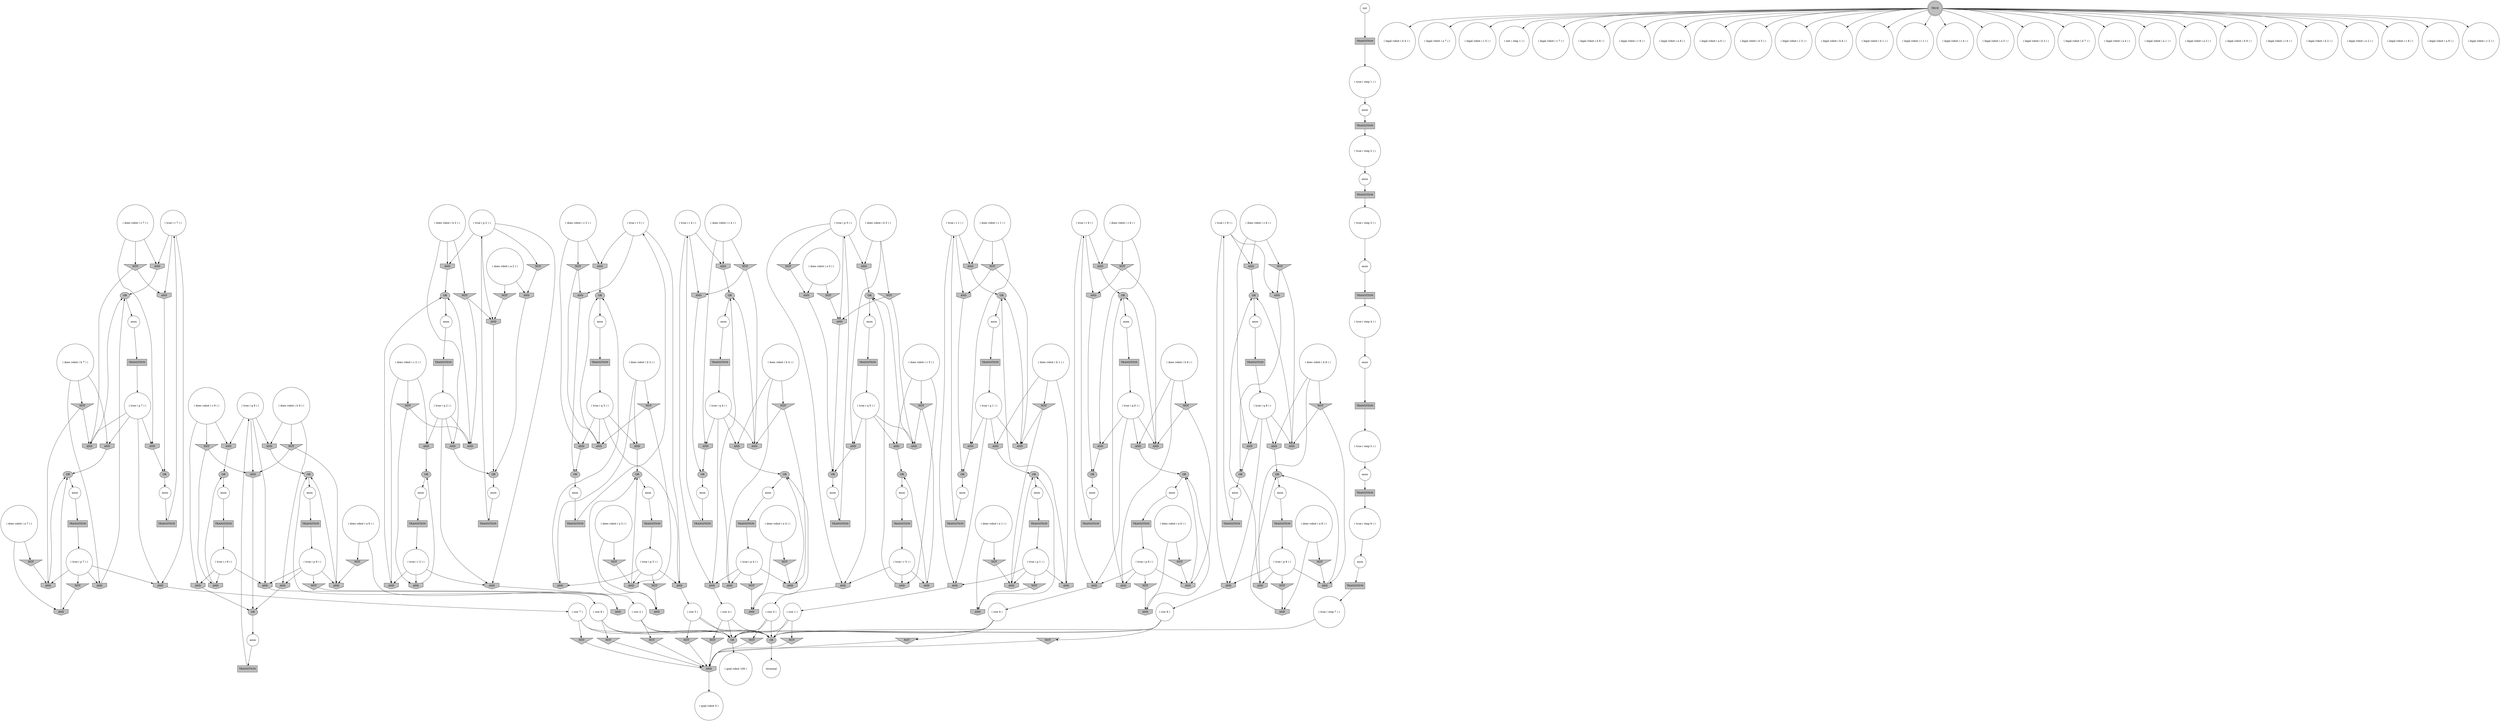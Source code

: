 digraph propNet
{
	"@c11da53"[shape=circle, style= filled, fillcolor=white, label="( true ( r 4 ) )"]; "@c11da53"->"@6c5c90f6"; "@c11da53"->"@4a0cc3e8"; "@c11da53"->"@3165d118"; 
	"@1e1ff563"[shape=circle, style= filled, fillcolor=white, label="( does robot ( a 2 ) )"]; "@1e1ff563"->"@1830e4a7"; "@1e1ff563"->"@4d574b88"; 
	"@779c86c5"[shape=box, style= filled, fillcolor=grey, label="TRANSITION"]; "@779c86c5"->"@22862041"; 
	"@3b4d679"[shape=circle, style= filled, fillcolor=white, label="( true ( step 5 ) )"]; "@3b4d679"->"@10393e97"; 
	"@1e05b891"[shape=invhouse, style= filled, fillcolor=grey, label="AND"]; "@1e05b891"->"@2a2a2ae9"; 
	"@3d216f5a"[shape=invhouse, style= filled, fillcolor=grey, label="AND"]; "@3d216f5a"->"@5b3ac14d"; 
	"@5c335297"[shape=circle, style= filled, fillcolor=white, label="( does robot ( a 6 ) )"]; "@5c335297"->"@3aec32de"; "@5c335297"->"@e776f7"; 
	"@76f4da6d"[shape=box, style= filled, fillcolor=grey, label="TRANSITION"]; "@76f4da6d"->"@7a29450"; 
	"@3fcb2dd1"[shape=invhouse, style= filled, fillcolor=grey, label="AND"]; "@3fcb2dd1"->"@39fba2af"; 
	"@2e1ed620"[shape=circle, style= filled, fillcolor=white, label="( does robot ( b 1 ) )"]; "@2e1ed620"->"@2fbb3e9a"; "@2e1ed620"->"@6a7be687"; "@2e1ed620"->"@5b2bc407"; 
	"@5e15e68d"[shape=circle, style= filled, fillcolor=white, label="( legal robot ( b 4 ) )"]; 
	"@669d2f26"[shape=invhouse, style= filled, fillcolor=grey, label="AND"]; "@669d2f26"->"@224478fe"; 
	"@4d97507c"[shape=invhouse, style= filled, fillcolor=grey, label="AND"]; "@4d97507c"->"@25917a08"; 
	"@68ffab0a"[shape=circle, style= filled, fillcolor=white, label="( does robot ( b 6 ) )"]; "@68ffab0a"->"@69365360"; "@68ffab0a"->"@7ca5ba31"; "@68ffab0a"->"@2da15597"; 
	"@3b061299"[shape=circle, style= filled, fillcolor=white, label="( goal robot 100 )"]; 
	"@49e21540"[shape=invtriangle, style= filled, fillcolor=grey, label="NOT"]; "@49e21540"->"@19e142a5"; "@49e21540"->"@127e942f"; 
	"@2fbb3e9a"[shape=invhouse, style= filled, fillcolor=grey, label="AND"]; "@2fbb3e9a"->"@7ffbfbf9"; 
	"@21346812"[shape=box, style= filled, fillcolor=grey, label="TRANSITION"]; "@21346812"->"@691872a8"; 
	"@345e6a13"[shape=invhouse, style= filled, fillcolor=grey, label="AND"]; "@345e6a13"->"@5bf53293"; 
	"@188d92e"[shape=circle, style= filled, fillcolor=white, label="( does robot ( c 9 ) )"]; "@188d92e"->"@3f6a5bcb"; "@188d92e"->"@53601a4f"; "@188d92e"->"@5e4f12c2"; 
	"@42c71191"[shape=invhouse, style= filled, fillcolor=grey, label="AND"]; "@42c71191"->"@5f3c6654"; 
	"@29978622"[shape=circle, style= filled, fillcolor=white, label="anon"]; "@29978622"->"@77a6686"; 
	"@4ab03512"[shape=invhouse, style= filled, fillcolor=grey, label="AND"]; "@4ab03512"->"@125c99f"; 
	"@361bb8ea"[shape=box, style= filled, fillcolor=grey, label="TRANSITION"]; "@361bb8ea"->"@1958aeed"; 
	"@ba679e"[shape=invhouse, style= filled, fillcolor=grey, label="AND"]; "@ba679e"->"@2f26f304"; 
	"@5e7c7894"[shape=circle, style= filled, fillcolor=white, label="( true ( r 8 ) )"]; "@5e7c7894"->"@82f60ce"; "@5e7c7894"->"@5e3a78ad"; "@5e7c7894"->"@1e05b891"; 
	"@16793542"[shape=circle, style= filled, fillcolor=white, label="( legal robot ( a 7 ) )"]; 
	"@6e73a35c"[shape=invhouse, style= filled, fillcolor=grey, label="AND"]; "@6e73a35c"->"@4eb55c7f"; 
	"@691872a8"[shape=circle, style= filled, fillcolor=white, label="( true ( r 3 ) )"]; "@691872a8"->"@55187eb3"; "@691872a8"->"@246af18d"; "@691872a8"->"@826b12d"; 
	"@6921dcac"[shape=invtriangle, style= filled, fillcolor=grey, label="NOT"]; "@6921dcac"->"@6c5bdfae"; 
	"@224577f9"[shape=ellipse, style= filled, fillcolor=grey, label="OR"]; "@224577f9"->"@7ec78e02"; 
	"@612438f1"[shape=doublecircle, style= filled, fillcolor=grey, label="TRUE"]; "@612438f1"->"@893886b"; "@612438f1"->"@1116880a"; "@612438f1"->"@6e6dcfde"; "@612438f1"->"@6fd3633c"; "@612438f1"->"@5fafa486"; "@612438f1"->"@397577f9"; "@612438f1"->"@78d5c653"; "@612438f1"->"@5e15e68d"; "@612438f1"->"@485b701a"; "@612438f1"->"@543a586d"; "@612438f1"->"@153e6f83"; "@612438f1"->"@1f18317f"; "@612438f1"->"@6b6a3075"; "@612438f1"->"@de12d33"; "@612438f1"->"@f58046e"; "@612438f1"->"@6d5998cb"; "@612438f1"->"@16793542"; "@612438f1"->"@360b0c5a"; "@612438f1"->"@4f1799e7"; "@612438f1"->"@464cdac8"; "@612438f1"->"@1acfb11f"; "@612438f1"->"@6b1ce012"; "@612438f1"->"@45a8a7e"; "@612438f1"->"@34baf4ae"; "@612438f1"->"@5b8ad9a0"; "@612438f1"->"@492833ff"; "@612438f1"->"@6f978b94"; "@612438f1"->"@4283874e"; 
	"@7ca5ba31"[shape=invhouse, style= filled, fillcolor=grey, label="AND"]; "@7ca5ba31"->"@247973e4"; 
	"@26e7127"[shape=circle, style= filled, fillcolor=white, label="anon"]; "@26e7127"->"@231bf785"; 
	"@5b8ad9a0"[shape=circle, style= filled, fillcolor=white, label="( legal robot ( a 2 ) )"]; 
	"@569764bd"[shape=circle, style= filled, fillcolor=white, label="( does robot ( a 4 ) )"]; "@569764bd"->"@5306989e"; "@569764bd"->"@2bbe3d02"; 
	"@40f23491"[shape=invhouse, style= filled, fillcolor=grey, label="AND"]; "@40f23491"->"@7c354093"; 
	"@5e3a78ad"[shape=invhouse, style= filled, fillcolor=grey, label="AND"]; "@5e3a78ad"->"@564a5320"; 
	"@17a7905e"[shape=invhouse, style= filled, fillcolor=grey, label="AND"]; "@17a7905e"->"@514ade37"; 
	"@75db5427"[shape=invhouse, style= filled, fillcolor=grey, label="AND"]; "@75db5427"->"@10def14f"; 
	"@56781dd4"[shape=invhouse, style= filled, fillcolor=grey, label="AND"]; "@56781dd4"->"@3a7f1228"; 
	"@5306989e"[shape=invtriangle, style= filled, fillcolor=grey, label="NOT"]; "@5306989e"->"@66cf9bf0"; 
	"@a431693"[shape=circle, style= filled, fillcolor=white, label="anon"]; "@a431693"->"@23137792"; 
	"@3c7038b9"[shape=invhouse, style= filled, fillcolor=grey, label="AND"]; "@3c7038b9"->"@1ae73783"; 
	"@1c6cc9c"[shape=ellipse, style= filled, fillcolor=grey, label="OR"]; "@1c6cc9c"->"@22a316ad"; 
	"@5f3c6654"[shape=ellipse, style= filled, fillcolor=grey, label="OR"]; "@5f3c6654"->"@766245a4"; 
	"@6475d174"[shape=circle, style= filled, fillcolor=white, label="init"]; "@6475d174"->"@730a4a32"; 
	"@2e9c76"[shape=invhouse, style= filled, fillcolor=grey, label="AND"]; "@2e9c76"->"@7ffbfbf9"; 
	"@6fd3633c"[shape=circle, style= filled, fillcolor=white, label="( legal robot ( b 8 ) )"]; 
	"@5947c01d"[shape=invtriangle, style= filled, fillcolor=grey, label="NOT"]; "@5947c01d"->"@65fe28a7"; "@5947c01d"->"@7595ddb5"; 
	"@427b2d29"[shape=circle, style= filled, fillcolor=white, label="( true ( step 7 ) )"]; "@427b2d29"->"@497b1c02"; 
	"@77fe0d66"[shape=box, style= filled, fillcolor=grey, label="TRANSITION"]; "@77fe0d66"->"@7361b0bc"; 
	"@6e68d505"[shape=circle, style= filled, fillcolor=white, label="anon"]; "@6e68d505"->"@bdbb12b"; 
	"@5b58539f"[shape=invtriangle, style= filled, fillcolor=grey, label="NOT"]; "@5b58539f"->"@3da1a93"; 
	"@23137792"[shape=box, style= filled, fillcolor=grey, label="TRANSITION"]; "@23137792"->"@5d593ce6"; 
	"@6fc9fe7e"[shape=invhouse, style= filled, fillcolor=grey, label="AND"]; "@6fc9fe7e"->"@1c6cc9c"; 
	"@3b76d662"[shape=box, style= filled, fillcolor=grey, label="TRANSITION"]; "@3b76d662"->"@40735f45"; 
	"@749cd006"[shape=box, style= filled, fillcolor=grey, label="TRANSITION"]; "@749cd006"->"@584b62a7"; 
	"@17e1225d"[shape=invhouse, style= filled, fillcolor=grey, label="AND"]; "@17e1225d"->"@5b2f9ee1"; 
	"@b6be7ee"[shape=circle, style= filled, fillcolor=white, label="( does robot ( b 9 ) )"]; "@b6be7ee"->"@1875303f"; "@b6be7ee"->"@5947c01d"; "@b6be7ee"->"@56781dd4"; 
	"@6fb9658e"[shape=circle, style= filled, fillcolor=white, label="( true ( p 5 ) )"]; "@6fb9658e"->"@586dd8f1"; "@6fb9658e"->"@19e142a5"; "@6fb9658e"->"@74ba86ef"; "@6fb9658e"->"@26fc5b01"; 
	"@560dd7a7"[shape=circle, style= filled, fillcolor=white, label="( does robot ( b 4 ) )"]; "@560dd7a7"->"@3f610944"; "@560dd7a7"->"@26c94114"; "@560dd7a7"->"@75db5427"; 
	"@77a6686"[shape=box, style= filled, fillcolor=grey, label="TRANSITION"]; "@77a6686"->"@69ea25aa"; 
	"@6c5c90f6"[shape=invhouse, style= filled, fillcolor=grey, label="AND"]; "@6c5c90f6"->"@4b07c76b"; 
	"@64cbbe37"[shape=circle, style= filled, fillcolor=white, label="anon"]; "@64cbbe37"->"@15e565bd"; 
	"@4c5a9c6e"[shape=circle, style= filled, fillcolor=white, label="( does robot ( c 2 ) )"]; "@4c5a9c6e"->"@669d2f26"; "@4c5a9c6e"->"@3d216f5a"; "@4c5a9c6e"->"@50d420eb"; 
	"@584b62a7"[shape=circle, style= filled, fillcolor=white, label="( true ( p 8 ) )"]; "@584b62a7"->"@76bcfa38"; "@584b62a7"->"@1e05b891"; "@584b62a7"->"@658ba380"; "@584b62a7"->"@3d39ef3a"; 
	"@1555bd22"[shape=circle, style= filled, fillcolor=white, label="( true ( q 4 ) )"]; "@1555bd22"->"@3f610944"; "@1555bd22"->"@6c5c90f6"; "@1555bd22"->"@39c26db4"; "@1555bd22"->"@6c0081fb"; 
	"@6c811e18"[shape=circle, style= filled, fillcolor=white, label="anon"]; "@6c811e18"->"@361bb8ea"; 
	"@58053b2c"[shape=circle, style= filled, fillcolor=white, label="anon"]; "@58053b2c"->"@4530671e"; 
	"@4f1799e7"[shape=circle, style= filled, fillcolor=white, label="( legal robot ( a 4 ) )"]; 
	"@492d0430"[shape=invtriangle, style= filled, fillcolor=grey, label="NOT"]; "@492d0430"->"@1514d662"; 
	"@3a7f1228"[shape=ellipse, style= filled, fillcolor=grey, label="OR"]; "@3a7f1228"->"@6c811e18"; 
	"@3ea4be02"[shape=circle, style= filled, fillcolor=white, label="( does robot ( c 4 ) )"]; "@3ea4be02"->"@31b6956f"; "@3ea4be02"->"@3165d118"; "@3ea4be02"->"@6c0081fb"; 
	"@663c0737"[shape=circle, style= filled, fillcolor=white, label="( true ( r 2 ) )"]; "@663c0737"->"@16bd4dc2"; "@663c0737"->"@99c873d"; "@663c0737"->"@3d216f5a"; 
	"@4b07c76b"[shape=circle, style= filled, fillcolor=white, label="( row 4 )"]; "@4b07c76b"->"@64e7b3cf"; "@4b07c76b"->"@57bd06bf"; "@4b07c76b"->"@497b1c02"; 
	"@50d420eb"[shape=invtriangle, style= filled, fillcolor=grey, label="NOT"]; "@50d420eb"->"@16bd4dc2"; "@50d420eb"->"@9cc3baa"; 
	"@fae7b85"[shape=invtriangle, style= filled, fillcolor=grey, label="NOT"]; "@fae7b85"->"@6bb56848"; "@fae7b85"->"@82f60ce"; 
	"@3a5e7663"[shape=circle, style= filled, fillcolor=white, label="( does robot ( c 8 ) )"]; "@3a5e7663"->"@fae7b85"; "@3a5e7663"->"@5e3a78ad"; "@3a5e7663"->"@6e73a35c"; 
	"@1830e4a7"[shape=invtriangle, style= filled, fillcolor=grey, label="NOT"]; "@1830e4a7"->"@ba679e"; 
	"@5a9c5842"[shape=invtriangle, style= filled, fillcolor=grey, label="NOT"]; "@5a9c5842"->"@6874ece8"; "@5a9c5842"->"@4e668387"; 
	"@730a4a32"[shape=box, style= filled, fillcolor=grey, label="TRANSITION"]; "@730a4a32"->"@6913e371"; 
	"@24820846"[shape=circle, style= filled, fillcolor=white, label="( true ( q 7 ) )"]; "@24820846"->"@6d59d450"; "@24820846"->"@71784911"; "@24820846"->"@6b6d079a"; "@24820846"->"@5d4177f3"; 
	"@5fafa486"[shape=circle, style= filled, fillcolor=white, label="( legal robot ( c 9 ) )"]; 
	"@1e753c22"[shape=circle, style= filled, fillcolor=white, label="( does robot ( c 3 ) )"]; "@1e753c22"->"@55187eb3"; "@1e753c22"->"@40f23491"; "@1e753c22"->"@22beebcd"; 
	"@7361b0bc"[shape=circle, style= filled, fillcolor=white, label="( true ( p 2 ) )"]; "@7361b0bc"->"@298eb7e0"; "@7361b0bc"->"@99c873d"; "@7361b0bc"->"@ba679e"; "@7361b0bc"->"@129a41d2"; 
	"@1045651b"[shape=circle, style= filled, fillcolor=white, label="( true ( q 5 ) )"]; "@1045651b"->"@191e0eb"; "@1045651b"->"@5b224686"; "@1045651b"->"@127e942f"; "@1045651b"->"@26fc5b01"; 
	"@7595ddb5"[shape=invhouse, style= filled, fillcolor=grey, label="AND"]; "@7595ddb5"->"@224577f9"; 
	"@4af08d0f"[shape=invtriangle, style= filled, fillcolor=grey, label="NOT"]; "@4af08d0f"->"@6bb56848"; "@4af08d0f"->"@76bcfa38"; 
	"@3f610944"[shape=invhouse, style= filled, fillcolor=grey, label="AND"]; "@3f610944"->"@2dca4eb4"; 
	"@57d7e64f"[shape=circle, style= filled, fillcolor=white, label="anon"]; "@57d7e64f"->"@18247418"; 
	"@2da15597"[shape=invhouse, style= filled, fillcolor=grey, label="AND"]; "@2da15597"->"@7838c8c5"; 
	"@55187eb3"[shape=invhouse, style= filled, fillcolor=grey, label="AND"]; "@55187eb3"->"@514ade37"; 
	"@75787005"[shape=invtriangle, style= filled, fillcolor=grey, label="NOT"]; "@75787005"->"@4ab03512"; 
	"@194d4313"[shape=box, style= filled, fillcolor=grey, label="TRANSITION"]; "@194d4313"->"@1045651b"; 
	"@45ed957d"[shape=ellipse, style= filled, fillcolor=grey, label="OR"]; "@45ed957d"->"@70f16568"; 
	"@1f18317f"[shape=circle, style= filled, fillcolor=white, label="( legal robot ( b 1 ) )"]; 
	"@153e6f83"[shape=circle, style= filled, fillcolor=white, label="( legal robot ( b 6 ) )"]; 
	"@826b12d"[shape=invhouse, style= filled, fillcolor=grey, label="AND"]; "@826b12d"->"@33bd06a0"; 
	"@7838c8c5"[shape=ellipse, style= filled, fillcolor=grey, label="OR"]; "@7838c8c5"->"@58053b2c"; 
	"@de81d48"[shape=circle, style= filled, fillcolor=white, label="( row 7 )"]; "@de81d48"->"@57bd06bf"; "@de81d48"->"@497b1c02"; "@de81d48"->"@2a6e10d8"; 
	"@586dd8f1"[shape=invhouse, style= filled, fillcolor=grey, label="AND"]; "@586dd8f1"->"@1ae73783"; 
	"@227db754"[shape=invtriangle, style= filled, fillcolor=grey, label="NOT"]; "@227db754"->"@6b8efd7c"; 
	"@141e00a"[shape=box, style= filled, fillcolor=grey, label="TRANSITION"]; "@141e00a"->"@ba3bff5"; 
	"@1cb48230"[shape=circle, style= filled, fillcolor=white, label="anon"]; "@1cb48230"->"@15ee9cc3"; 
	"@71784911"[shape=invhouse, style= filled, fillcolor=grey, label="AND"]; "@71784911"->"@125c99f"; 
	"@127e942f"[shape=invhouse, style= filled, fillcolor=grey, label="AND"]; "@127e942f"->"@1ae73783"; 
	"@5426807f"[shape=invtriangle, style= filled, fillcolor=grey, label="NOT"]; "@5426807f"->"@2bbe3d02"; 
	"@464cdac8"[shape=circle, style= filled, fillcolor=white, label="( legal robot ( a 1 ) )"]; 
	"@6b1ce012"[shape=circle, style= filled, fillcolor=white, label="( legal robot ( b 9 ) )"]; 
	"@2b1cccce"[shape=invtriangle, style= filled, fillcolor=grey, label="NOT"]; "@2b1cccce"->"@6fc9fe7e"; 
	"@4283874e"[shape=circle, style= filled, fillcolor=white, label="( legal robot ( c 2 ) )"]; 
	"@22862041"[shape=circle, style= filled, fillcolor=white, label="( true ( r 7 ) )"]; "@22862041"->"@345e6a13"; "@22862041"->"@4d97507c"; "@22862041"->"@5d4177f3"; 
	"@4d574b88"[shape=invhouse, style= filled, fillcolor=grey, label="AND"]; "@4d574b88"->"@2f26f304"; 
	"@2a6e10d8"[shape=invtriangle, style= filled, fillcolor=grey, label="NOT"]; "@2a6e10d8"->"@1514d662"; 
	"@57af0af7"[shape=circle, style= filled, fillcolor=white, label="( true ( step 4 ) )"]; "@57af0af7"->"@26e7127"; 
	"@1901b54e"[shape=circle, style= filled, fillcolor=white, label="( row 9 )"]; "@1901b54e"->"@57bd06bf"; "@1901b54e"->"@7b939100"; "@1901b54e"->"@497b1c02"; 
	"@4eb0a518"[shape=circle, style= filled, fillcolor=white, label="anon"]; "@4eb0a518"->"@44c8422"; 
	"@1116880a"[shape=circle, style= filled, fillcolor=white, label="( init ( step 1 ) )"]; 
	"@9cc3baa"[shape=invhouse, style= filled, fillcolor=grey, label="AND"]; "@9cc3baa"->"@5b3ac14d"; 
	"@15ee9cc3"[shape=box, style= filled, fillcolor=grey, label="TRANSITION"]; "@15ee9cc3"->"@1555bd22"; 
	"@530f243b"[shape=box, style= filled, fillcolor=grey, label="TRANSITION"]; "@530f243b"->"@109aca82"; 
	"@5d11985e"[shape=invtriangle, style= filled, fillcolor=grey, label="NOT"]; "@5d11985e"->"@1514d662"; 
	"@497b1c02"[shape=ellipse, style= filled, fillcolor=grey, label="OR"]; "@497b1c02"->"@316becfe"; 
	"@5b3ac14d"[shape=ellipse, style= filled, fillcolor=grey, label="OR"]; "@5b3ac14d"->"@6e68d505"; 
	"@39c26db4"[shape=invhouse, style= filled, fillcolor=grey, label="AND"]; "@39c26db4"->"@10def14f"; 
	"@3ff5d699"[shape=circle, style= filled, fillcolor=white, label="( true ( r 9 ) )"]; "@3ff5d699"->"@5fb08cf3"; "@3ff5d699"->"@5e8e918a"; "@3ff5d699"->"@53601a4f"; 
	"@397577f9"[shape=circle, style= filled, fillcolor=white, label="( legal robot ( a 8 ) )"]; 
	"@123aabc1"[shape=circle, style= filled, fillcolor=white, label="( does robot ( b 5 ) )"]; "@123aabc1"->"@5b224686"; "@123aabc1"->"@586dd8f1"; "@123aabc1"->"@49e21540"; 
	"@6d9bf996"[shape=invhouse, style= filled, fillcolor=grey, label="AND"]; "@6d9bf996"->"@7838c8c5"; 
	"@78d5c653"[shape=circle, style= filled, fillcolor=white, label="( legal robot ( a 6 ) )"]; 
	"@655d7752"[shape=circle, style= filled, fillcolor=white, label="( does robot ( c 5 ) )"]; "@655d7752"->"@191e0eb"; "@655d7752"->"@5b44dc7b"; "@655d7752"->"@3c7038b9"; 
	"@31b6956f"[shape=invtriangle, style= filled, fillcolor=grey, label="NOT"]; "@31b6956f"->"@4a0cc3e8"; "@31b6956f"->"@39c26db4"; 
	"@5cfab5b1"[shape=invhouse, style= filled, fillcolor=grey, label="AND"]; "@5cfab5b1"->"@7ffbfbf9"; 
	"@33d869b2"[shape=circle, style= filled, fillcolor=white, label="( true ( step 2 ) )"]; "@33d869b2"->"@56873b9f"; 
	"@76bcfa38"[shape=invhouse, style= filled, fillcolor=grey, label="AND"]; "@76bcfa38"->"@5f3c6654"; 
	"@54f690e4"[shape=invhouse, style= filled, fillcolor=grey, label="AND"]; "@54f690e4"->"@239b0124"; 
	"@2013eaab"[shape=invtriangle, style= filled, fillcolor=grey, label="NOT"]; "@2013eaab"->"@1514d662"; 
	"@5b2bc407"[shape=invhouse, style= filled, fillcolor=grey, label="AND"]; "@5b2bc407"->"@45ed957d"; 
	"@2dca4eb4"[shape=ellipse, style= filled, fillcolor=grey, label="OR"]; "@2dca4eb4"->"@3cf522e8"; 
	"@766245a4"[shape=circle, style= filled, fillcolor=white, label="anon"]; "@766245a4"->"@749cd006"; 
	"@5e73e0d"[shape=invhouse, style= filled, fillcolor=grey, label="AND"]; "@5e73e0d"->"@eaa4c7c"; 
	"@920d6b7"[shape=circle, style= filled, fillcolor=white, label="( does robot ( b 8 ) )"]; "@920d6b7"->"@42c71191"; "@920d6b7"->"@658ba380"; "@920d6b7"->"@4af08d0f"; 
	"@71e2b67c"[shape=circle, style= filled, fillcolor=white, label="anon"]; "@71e2b67c"->"@74e0eb3f"; 
	"@709db0ad"[shape=invtriangle, style= filled, fillcolor=grey, label="NOT"]; "@709db0ad"->"@9cc3baa"; "@709db0ad"->"@ba679e"; 
	"@1174ec5"[shape=box, style= filled, fillcolor=grey, label="TRANSITION"]; "@1174ec5"->"@663c0737"; 
	"@1875303f"[shape=invhouse, style= filled, fillcolor=grey, label="AND"]; "@1875303f"->"@224577f9"; 
	"@1567f4bf"[shape=circle, style= filled, fillcolor=white, label="anon"]; "@1567f4bf"->"@76f4da6d"; 
	"@65fe28a7"[shape=invhouse, style= filled, fillcolor=grey, label="AND"]; "@65fe28a7"->"@3a7f1228"; 
	"@514ade37"[shape=ellipse, style= filled, fillcolor=grey, label="OR"]; "@514ade37"->"@a431693"; 
	"@1ae73783"[shape=ellipse, style= filled, fillcolor=grey, label="OR"]; "@1ae73783"->"@41ed8741"; 
	"@45542cdc"[shape=box, style= filled, fillcolor=grey, label="TRANSITION"]; "@45542cdc"->"@54ede19e"; 
	"@132c08c7"[shape=invhouse, style= filled, fillcolor=grey, label="AND"]; "@132c08c7"->"@125c99f"; 
	"@4ab3a5d1"[shape=circle, style= filled, fillcolor=white, label="anon"]; "@4ab3a5d1"->"@1f6ea15f"; 
	"@8244f74"[shape=circle, style= filled, fillcolor=white, label="anon"]; "@8244f74"->"@23b561a2"; 
	"@45a8a7e"[shape=circle, style= filled, fillcolor=white, label="( legal robot ( c 6 ) )"]; 
	"@34baf4ae"[shape=circle, style= filled, fillcolor=white, label="( legal robot ( b 2 ) )"]; 
	"@3775ace6"[shape=circle, style= filled, fillcolor=white, label="anon"]; "@3775ace6"->"@3b76d662"; 
	"@bdbb12b"[shape=box, style= filled, fillcolor=grey, label="TRANSITION"]; "@bdbb12b"->"@59829c6b"; 
	"@1f0f0c8"[shape=invhouse, style= filled, fillcolor=grey, label="AND"]; "@1f0f0c8"->"@3f6ff2d9"; 
	"@492833ff"[shape=circle, style= filled, fillcolor=white, label="( legal robot ( c 8 ) )"]; 
	"@631d75b9"[shape=box, style= filled, fillcolor=grey, label="TRANSITION"]; "@631d75b9"->"@342d150f"; 
	"@3d39ef3a"[shape=invtriangle, style= filled, fillcolor=grey, label="NOT"]; "@3d39ef3a"->"@2688e83d"; 
	"@5a74b10b"[shape=box, style= filled, fillcolor=grey, label="TRANSITION"]; "@5a74b10b"->"@436dc3e6"; 
	"@2ff44aa6"[shape=circle, style= filled, fillcolor=white, label="( does robot ( a 7 ) )"]; "@2ff44aa6"->"@132c08c7"; "@2ff44aa6"->"@75787005"; 
	"@7ec78e02"[shape=circle, style= filled, fillcolor=white, label="anon"]; "@7ec78e02"->"@5a74b10b"; 
	"@40735f45"[shape=circle, style= filled, fillcolor=white, label="( true ( r 6 ) )"]; "@40735f45"->"@161def0"; "@40735f45"->"@17e1225d"; "@40735f45"->"@62c8aeb3"; 
	"@5e4f12c2"[shape=invhouse, style= filled, fillcolor=grey, label="AND"]; "@5e4f12c2"->"@153bedc4"; 
	"@589da1dd"[shape=invhouse, style= filled, fillcolor=grey, label="AND"]; "@589da1dd"->"@239b0124"; 
	"@25917a08"[shape=ellipse, style= filled, fillcolor=grey, label="OR"]; "@25917a08"->"@71e2b67c"; 
	"@298eb7e0"[shape=invhouse, style= filled, fillcolor=grey, label="AND"]; "@298eb7e0"->"@5b3ac14d"; 
	"@1514d662"[shape=invhouse, style= filled, fillcolor=grey, label="AND"]; "@1514d662"->"@1497b7b1"; 
	"@262505b7"[shape=circle, style= filled, fillcolor=white, label="anon"]; "@262505b7"->"@6cc2060e"; 
	"@2bbe3d02"[shape=invhouse, style= filled, fillcolor=grey, label="AND"]; "@2bbe3d02"->"@2dca4eb4"; 
	"@129a41d2"[shape=invtriangle, style= filled, fillcolor=grey, label="NOT"]; "@129a41d2"->"@4d574b88"; 
	"@785bda13"[shape=circle, style= filled, fillcolor=white, label="anon"]; "@785bda13"->"@45542cdc"; 
	"@74e0eb3f"[shape=box, style= filled, fillcolor=grey, label="TRANSITION"]; "@74e0eb3f"->"@24820846"; 
	"@eaa4c7c"[shape=ellipse, style= filled, fillcolor=grey, label="OR"]; "@eaa4c7c"->"@4e836869"; 
	"@5d4177f3"[shape=invhouse, style= filled, fillcolor=grey, label="AND"]; "@5d4177f3"->"@de81d48"; 
	"@39fba2af"[shape=ellipse, style= filled, fillcolor=grey, label="OR"]; "@39fba2af"->"@3775ace6"; 
	"@22a316ad"[shape=circle, style= filled, fillcolor=white, label="anon"]; "@22a316ad"->"@28404eb2"; 
	"@28404eb2"[shape=box, style= filled, fillcolor=grey, label="TRANSITION"]; "@28404eb2"->"@2771f735"; 
	"@6c5bdfae"[shape=invhouse, style= filled, fillcolor=grey, label="AND"]; "@6c5bdfae"->"@45ed957d"; 
	"@44c8422"[shape=box, style= filled, fillcolor=grey, label="TRANSITION"]; "@44c8422"->"@6fb9658e"; 
	"@7b939100"[shape=invtriangle, style= filled, fillcolor=grey, label="NOT"]; "@7b939100"->"@1514d662"; 
	"@de12d33"[shape=circle, style= filled, fillcolor=white, label="( legal robot ( c 4 ) )"]; 
	"@1958aeed"[shape=circle, style= filled, fillcolor=white, label="( true ( q 9 ) )"]; "@1958aeed"->"@1875303f"; "@1958aeed"->"@65fe28a7"; "@1958aeed"->"@5e8e918a"; "@1958aeed"->"@5e4f12c2"; 
	"@6874ece8"[shape=invhouse, style= filled, fillcolor=grey, label="AND"]; "@6874ece8"->"@514ade37"; 
	"@ba3bff5"[shape=circle, style= filled, fillcolor=white, label="( true ( step 3 ) )"]; "@ba3bff5"->"@4edfe491"; 
	"@56092666"[shape=box, style= filled, fillcolor=grey, label="TRANSITION"]; "@56092666"->"@26ced1a8"; 
	"@3f6a5bcb"[shape=invtriangle, style= filled, fillcolor=grey, label="NOT"]; "@3f6a5bcb"->"@5fb08cf3"; "@3f6a5bcb"->"@65fe28a7"; 
	"@4530671e"[shape=box, style= filled, fillcolor=grey, label="TRANSITION"]; "@4530671e"->"@62ba8180"; 
	"@60396ed8"[shape=circle, style= filled, fillcolor=white, label="( does robot ( b 3 ) )"]; "@60396ed8"->"@5a9c5842"; "@60396ed8"->"@6f3f903b"; "@60396ed8"->"@17a7905e"; 
	"@15ec4535"[shape=ellipse, style= filled, fillcolor=grey, label="OR"]; "@15ec4535"->"@4ab3a5d1"; 
	"@3da1a93"[shape=invhouse, style= filled, fillcolor=grey, label="AND"]; "@3da1a93"->"@224577f9"; 
	"@316becfe"[shape=circle, style= filled, fillcolor=white, label="terminal"]; 
	"@4a0cc3e8"[shape=invhouse, style= filled, fillcolor=grey, label="AND"]; "@4a0cc3e8"->"@15ec4535"; 
	"@69ea25aa"[shape=circle, style= filled, fillcolor=white, label="( true ( q 8 ) )"]; "@69ea25aa"->"@42c71191"; "@69ea25aa"->"@6bb56848"; "@69ea25aa"->"@1e05b891"; "@69ea25aa"->"@6e73a35c"; 
	"@6040f3c1"[shape=circle, style= filled, fillcolor=white, label="( does robot ( c 7 ) )"]; "@6040f3c1"->"@4d97507c"; "@6040f3c1"->"@48433545"; "@6040f3c1"->"@6d59d450"; 
	"@74ba86ef"[shape=invtriangle, style= filled, fillcolor=grey, label="NOT"]; "@74ba86ef"->"@1f0f0c8"; 
	"@247973e4"[shape=ellipse, style= filled, fillcolor=grey, label="OR"]; "@247973e4"->"@21a79071"; 
	"@1b3dc4d5"[shape=circle, style= filled, fillcolor=white, label="( does robot ( c 6 ) )"]; "@1b3dc4d5"->"@3fcb2dd1"; "@1b3dc4d5"->"@62c8aeb3"; "@1b3dc4d5"->"@744589eb"; 
	"@4821e115"[shape=box, style= filled, fillcolor=grey, label="TRANSITION"]; "@4821e115"->"@3ff5d699"; 
	"@7a29450"[shape=circle, style= filled, fillcolor=white, label="( true ( r 1 ) )"]; "@7a29450"->"@5cfab5b1"; "@7a29450"->"@6140c973"; "@7a29450"->"@54f690e4"; 
	"@56873b9f"[shape=circle, style= filled, fillcolor=white, label="anon"]; "@56873b9f"->"@141e00a"; 
	"@4edfe491"[shape=circle, style= filled, fillcolor=white, label="anon"]; "@4edfe491"->"@713c817"; 
	"@16bd4dc2"[shape=invhouse, style= filled, fillcolor=grey, label="AND"]; "@16bd4dc2"->"@224478fe"; 
	"@72b81eaa"[shape=box, style= filled, fillcolor=grey, label="TRANSITION"]; "@72b81eaa"->"@27905a42"; 
	"@6e6dcfde"[shape=circle, style= filled, fillcolor=white, label="( legal robot ( c 7 ) )"]; 
	"@19e142a5"[shape=invhouse, style= filled, fillcolor=grey, label="AND"]; "@19e142a5"->"@3f6ff2d9"; 
	"@591ce4fe"[shape=box, style= filled, fillcolor=grey, label="TRANSITION"]; "@591ce4fe"->"@6e66da2c"; 
	"@7c354093"[shape=ellipse, style= filled, fillcolor=grey, label="OR"]; "@7c354093"->"@c22b29a"; 
	"@4805298"[shape=invhouse, style= filled, fillcolor=grey, label="AND"]; "@4805298"->"@2f26f304"; 
	"@26c94114"[shape=invtriangle, style= filled, fillcolor=grey, label="NOT"]; "@26c94114"->"@66cf9bf0"; "@26c94114"->"@39c26db4"; 
	"@658ba380"[shape=invhouse, style= filled, fillcolor=grey, label="AND"]; "@658ba380"->"@564a5320"; 
	"@3cf522e8"[shape=circle, style= filled, fillcolor=white, label="anon"]; "@3cf522e8"->"@56092666"; 
	"@18247418"[shape=box, style= filled, fillcolor=grey, label="TRANSITION"]; "@18247418"->"@79bf496b"; 
	"@2a2a2ae9"[shape=circle, style= filled, fillcolor=white, label="( row 8 )"]; "@2a2a2ae9"->"@57bd06bf"; "@2a2a2ae9"->"@497b1c02"; "@2a2a2ae9"->"@2013eaab"; 
	"@82f60ce"[shape=invhouse, style= filled, fillcolor=grey, label="AND"]; "@82f60ce"->"@4eb55c7f"; 
	"@6bb56848"[shape=invhouse, style= filled, fillcolor=grey, label="AND"]; "@6bb56848"->"@564a5320"; 
	"@6647108e"[shape=circle, style= filled, fillcolor=white, label="( does robot ( a 8 ) )"]; "@6647108e"->"@2688e83d"; "@6647108e"->"@4af6ae1c"; 
	"@246af18d"[shape=invhouse, style= filled, fillcolor=grey, label="AND"]; "@246af18d"->"@7c354093"; 
	"@2e2a730e"[shape=invtriangle, style= filled, fillcolor=grey, label="NOT"]; "@2e2a730e"->"@1514d662"; 
	"@36029483"[shape=circle, style= filled, fillcolor=white, label="( does robot ( b 7 ) )"]; "@36029483"->"@71784911"; "@36029483"->"@4d24bd93"; "@36029483"->"@63644028"; 
	"@62c8aeb3"[shape=invhouse, style= filled, fillcolor=grey, label="AND"]; "@62c8aeb3"->"@247973e4"; 
	"@2e41dc79"[shape=circle, style= filled, fillcolor=white, label="( row 5 )"]; "@2e41dc79"->"@27ce0eca"; "@2e41dc79"->"@57bd06bf"; "@2e41dc79"->"@497b1c02"; 
	"@543a586d"[shape=circle, style= filled, fillcolor=white, label="( legal robot ( c 3 ) )"]; 
	"@5b2f9ee1"[shape=circle, style= filled, fillcolor=white, label="( row 6 )"]; "@5b2f9ee1"->"@492d0430"; "@5b2f9ee1"->"@57bd06bf"; "@5b2f9ee1"->"@497b1c02"; 
	"@41ed8741"[shape=circle, style= filled, fillcolor=white, label="anon"]; "@41ed8741"->"@194d4313"; 
	"@57bd06bf"[shape=ellipse, style= filled, fillcolor=grey, label="OR"]; "@57bd06bf"->"@3b061299"; 
	"@6b6a3075"[shape=circle, style= filled, fillcolor=white, label="( legal robot ( c 1 ) )"]; 
	"@6d59d450"[shape=invhouse, style= filled, fillcolor=grey, label="AND"]; "@6d59d450"->"@5bf53293"; 
	"@6a7be687"[shape=invtriangle, style= filled, fillcolor=grey, label="NOT"]; "@6a7be687"->"@6c5bdfae"; "@6a7be687"->"@2e9c76"; 
	"@134bcae9"[shape=invtriangle, style= filled, fillcolor=grey, label="NOT"]; "@134bcae9"->"@2e9c76"; "@134bcae9"->"@54f690e4"; 
	"@15e565bd"[shape=box, style= filled, fillcolor=grey, label="TRANSITION"]; "@15e565bd"->"@5e7c7894"; 
	"@6140c973"[shape=invhouse, style= filled, fillcolor=grey, label="AND"]; "@6140c973"->"@602d6b76"; 
	"@4d24bd93"[shape=invhouse, style= filled, fillcolor=grey, label="AND"]; "@4d24bd93"->"@25917a08"; 
	"@36a06816"[shape=invtriangle, style= filled, fillcolor=grey, label="NOT"]; "@36a06816"->"@1514d662"; 
	"@27905a42"[shape=circle, style= filled, fillcolor=white, label="( true ( step 6 ) )"]; "@27905a42"->"@8244f74"; 
	"@6f7e982f"[shape=invtriangle, style= filled, fillcolor=grey, label="NOT"]; "@6f7e982f"->"@4e668387"; 
	"@3ecb800f"[shape=circle, style= filled, fillcolor=white, label="anon"]; "@3ecb800f"->"@779c86c5"; 
	"@69365360"[shape=invtriangle, style= filled, fillcolor=grey, label="NOT"]; "@69365360"->"@68f507d2"; "@69365360"->"@6d9bf996"; 
	"@239b0124"[shape=ellipse, style= filled, fillcolor=grey, label="OR"]; "@239b0124"->"@1567f4bf"; 
	"@3aec32de"[shape=invtriangle, style= filled, fillcolor=grey, label="NOT"]; "@3aec32de"->"@6d9bf996"; 
	"@6e66da2c"[shape=circle, style= filled, fillcolor=white, label="( true ( p 1 ) )"]; "@6e66da2c"->"@2fbb3e9a"; "@6e66da2c"->"@6c5bdfae"; "@6e66da2c"->"@227db754"; "@6e66da2c"->"@6140c973"; 
	"@31f39c59"[shape=circle, style= filled, fillcolor=white, label="( does robot ( b 2 ) )"]; "@31f39c59"->"@298eb7e0"; "@31f39c59"->"@709db0ad"; "@31f39c59"->"@4805298"; 
	"@6913e371"[shape=circle, style= filled, fillcolor=white, label="( true ( step 1 ) )"]; "@6913e371"->"@262505b7"; 
	"@342d150f"[shape=circle, style= filled, fillcolor=white, label="( true ( q 6 ) )"]; "@342d150f"->"@68f507d2"; "@342d150f"->"@3fcb2dd1"; "@342d150f"->"@2da15597"; "@342d150f"->"@17e1225d"; 
	"@2771f735"[shape=circle, style= filled, fillcolor=white, label="( true ( p 3 ) )"]; "@2771f735"->"@2b1cccce"; "@2771f735"->"@4e668387"; "@2771f735"->"@17a7905e"; "@2771f735"->"@826b12d"; 
	"@70f16568"[shape=circle, style= filled, fillcolor=white, label="anon"]; "@70f16568"->"@591ce4fe"; 
	"@3d637d45"[shape=circle, style= filled, fillcolor=white, label="anon"]; "@3d637d45"->"@1174ec5"; 
	"@191e0eb"[shape=invhouse, style= filled, fillcolor=grey, label="AND"]; "@191e0eb"->"@eaa4c7c"; 
	"@5b44dc7b"[shape=invtriangle, style= filled, fillcolor=grey, label="NOT"]; "@5b44dc7b"->"@5e73e0d"; "@5b44dc7b"->"@127e942f"; 
	"@109aca82"[shape=circle, style= filled, fillcolor=white, label="( true ( r 5 ) )"]; "@109aca82"->"@3c7038b9"; "@109aca82"->"@5e73e0d"; "@109aca82"->"@26fc5b01"; 
	"@21a79071"[shape=circle, style= filled, fillcolor=white, label="anon"]; "@21a79071"->"@631d75b9"; 
	"@1497b7b1"[shape=circle, style= filled, fillcolor=white, label="( goal robot 0 )"]; 
	"@7ffbfbf9"[shape=ellipse, style= filled, fillcolor=grey, label="OR"]; "@7ffbfbf9"->"@785bda13"; 
	"@714fdb76"[shape=circle, style= filled, fillcolor=white, label="( does robot ( a 5 ) )"]; "@714fdb76"->"@5b1641cf"; "@714fdb76"->"@1f0f0c8"; 
	"@602d6b76"[shape=circle, style= filled, fillcolor=white, label="( row 1 )"]; "@602d6b76"->"@57bd06bf"; "@602d6b76"->"@497b1c02"; "@602d6b76"->"@36a06816"; 
	"@1f6ea15f"[shape=box, style= filled, fillcolor=grey, label="TRANSITION"]; "@1f6ea15f"->"@c11da53"; 
	"@10def14f"[shape=ellipse, style= filled, fillcolor=grey, label="OR"]; "@10def14f"->"@1cb48230"; 
	"@36633b88"[shape=circle, style= filled, fillcolor=white, label="( does robot ( a 3 ) )"]; "@36633b88"->"@6f7e982f"; "@36633b88"->"@6fc9fe7e"; 
	"@4af6ae1c"[shape=invtriangle, style= filled, fillcolor=grey, label="NOT"]; "@4af6ae1c"->"@76bcfa38"; 
	"@66cf9bf0"[shape=invhouse, style= filled, fillcolor=grey, label="AND"]; "@66cf9bf0"->"@2dca4eb4"; 
	"@16658bbe"[shape=circle, style= filled, fillcolor=white, label="( row 2 )"]; "@16658bbe"->"@57bd06bf"; "@16658bbe"->"@5d11985e"; "@16658bbe"->"@497b1c02"; 
	"@c22b29a"[shape=circle, style= filled, fillcolor=white, label="anon"]; "@c22b29a"->"@21346812"; 
	"@4eb55c7f"[shape=ellipse, style= filled, fillcolor=grey, label="OR"]; "@4eb55c7f"->"@64cbbe37"; 
	"@62ba8180"[shape=circle, style= filled, fillcolor=white, label="( true ( p 6 ) )"]; "@62ba8180"->"@6d9bf996"; "@62ba8180"->"@7ca5ba31"; "@62ba8180"->"@428c2d23"; "@62ba8180"->"@17e1225d"; 
	"@3165d118"[shape=invhouse, style= filled, fillcolor=grey, label="AND"]; "@3165d118"->"@10def14f"; 
	"@6b8efd7c"[shape=invhouse, style= filled, fillcolor=grey, label="AND"]; "@6b8efd7c"->"@45ed957d"; 
	"@5b1641cf"[shape=invtriangle, style= filled, fillcolor=grey, label="NOT"]; "@5b1641cf"->"@19e142a5"; 
	"@3f6ff2d9"[shape=ellipse, style= filled, fillcolor=grey, label="OR"]; "@3f6ff2d9"->"@4eb0a518"; 
	"@153bedc4"[shape=ellipse, style= filled, fillcolor=grey, label="OR"]; "@153bedc4"->"@1176e9c0"; 
	"@26ced1a8"[shape=circle, style= filled, fillcolor=white, label="( true ( p 4 ) )"]; "@26ced1a8"->"@66cf9bf0"; "@26ced1a8"->"@6c5c90f6"; "@26ced1a8"->"@75db5427"; "@26ced1a8"->"@5426807f"; 
	"@2f26f304"[shape=ellipse, style= filled, fillcolor=grey, label="OR"]; "@2f26f304"->"@261ca3cb"; 
	"@6f3f903b"[shape=invhouse, style= filled, fillcolor=grey, label="AND"]; "@6f3f903b"->"@1c6cc9c"; 
	"@6d5998cb"[shape=circle, style= filled, fillcolor=white, label="( legal robot ( b 3 ) )"]; 
	"@564a5320"[shape=ellipse, style= filled, fillcolor=grey, label="OR"]; "@564a5320"->"@29978622"; 
	"@22beebcd"[shape=invtriangle, style= filled, fillcolor=grey, label="NOT"]; "@22beebcd"->"@246af18d"; "@22beebcd"->"@6874ece8"; 
	"@26fc5b01"[shape=invhouse, style= filled, fillcolor=grey, label="AND"]; "@26fc5b01"->"@2e41dc79"; 
	"@360b0c5a"[shape=circle, style= filled, fillcolor=white, label="( legal robot ( b 7 ) )"]; 
	"@64e7b3cf"[shape=invtriangle, style= filled, fillcolor=grey, label="NOT"]; "@64e7b3cf"->"@1514d662"; 
	"@27ce0eca"[shape=invtriangle, style= filled, fillcolor=grey, label="NOT"]; "@27ce0eca"->"@1514d662"; 
	"@5d593ce6"[shape=circle, style= filled, fillcolor=white, label="( true ( q 3 ) )"]; "@5d593ce6"->"@6f3f903b"; "@5d593ce6"->"@6874ece8"; "@5d593ce6"->"@40f23491"; "@5d593ce6"->"@826b12d"; 
	"@1acfb11f"[shape=circle, style= filled, fillcolor=white, label="( legal robot ( a 3 ) )"]; 
	"@6cc2060e"[shape=box, style= filled, fillcolor=grey, label="TRANSITION"]; "@6cc2060e"->"@33d869b2"; 
	"@99c873d"[shape=invhouse, style= filled, fillcolor=grey, label="AND"]; "@99c873d"->"@16658bbe"; 
	"@5e8e918a"[shape=invhouse, style= filled, fillcolor=grey, label="AND"]; "@5e8e918a"->"@1901b54e"; 
	"@6f978b94"[shape=circle, style= filled, fillcolor=white, label="( legal robot ( a 9 ) )"]; 
	"@53601a4f"[shape=invhouse, style= filled, fillcolor=grey, label="AND"]; "@53601a4f"->"@3a7f1228"; 
	"@713c817"[shape=box, style= filled, fillcolor=grey, label="TRANSITION"]; "@713c817"->"@57af0af7"; 
	"@1176e9c0"[shape=circle, style= filled, fillcolor=white, label="anon"]; "@1176e9c0"->"@4821e115"; 
	"@63644028"[shape=invtriangle, style= filled, fillcolor=grey, label="NOT"]; "@63644028"->"@4ab03512"; "@63644028"->"@6b6d079a"; 
	"@10393e97"[shape=circle, style= filled, fillcolor=white, label="anon"]; "@10393e97"->"@72b81eaa"; 
	"@231bf785"[shape=box, style= filled, fillcolor=grey, label="TRANSITION"]; "@231bf785"->"@3b4d679"; 
	"@893886b"[shape=circle, style= filled, fillcolor=white, label="( legal robot ( c 5 ) )"]; 
	"@5fb08cf3"[shape=invhouse, style= filled, fillcolor=grey, label="AND"]; "@5fb08cf3"->"@153bedc4"; 
	"@3cdfd643"[shape=invtriangle, style= filled, fillcolor=grey, label="NOT"]; "@3cdfd643"->"@7595ddb5"; 
	"@59829c6b"[shape=circle, style= filled, fillcolor=white, label="( true ( q 2 ) )"]; "@59829c6b"->"@9cc3baa"; "@59829c6b"->"@669d2f26"; "@59829c6b"->"@99c873d"; "@59829c6b"->"@4805298"; 
	"@48433545"[shape=invtriangle, style= filled, fillcolor=grey, label="NOT"]; "@48433545"->"@345e6a13"; "@48433545"->"@6b6d079a"; 
	"@5d91dd1d"[shape=circle, style= filled, fillcolor=white, label="( does robot ( c 1 ) )"]; "@5d91dd1d"->"@5cfab5b1"; "@5d91dd1d"->"@134bcae9"; "@5d91dd1d"->"@589da1dd"; 
	"@224478fe"[shape=ellipse, style= filled, fillcolor=grey, label="OR"]; "@224478fe"->"@3d637d45"; 
	"@744589eb"[shape=invtriangle, style= filled, fillcolor=grey, label="NOT"]; "@744589eb"->"@68f507d2"; "@744589eb"->"@161def0"; 
	"@6c0081fb"[shape=invhouse, style= filled, fillcolor=grey, label="AND"]; "@6c0081fb"->"@15ec4535"; 
	"@33bd06a0"[shape=circle, style= filled, fillcolor=white, label="( row 3 )"]; "@33bd06a0"->"@57bd06bf"; "@33bd06a0"->"@497b1c02"; "@33bd06a0"->"@2e2a730e"; 
	"@428c2d23"[shape=invtriangle, style= filled, fillcolor=grey, label="NOT"]; "@428c2d23"->"@e776f7"; 
	"@485b701a"[shape=circle, style= filled, fillcolor=white, label="( legal robot ( b 5 ) )"]; 
	"@125c99f"[shape=ellipse, style= filled, fillcolor=grey, label="OR"]; "@125c99f"->"@57d7e64f"; 
	"@4e668387"[shape=invhouse, style= filled, fillcolor=grey, label="AND"]; "@4e668387"->"@1c6cc9c"; 
	"@6406aade"[shape=circle, style= filled, fillcolor=white, label="( does robot ( a 9 ) )"]; "@6406aade"->"@3da1a93"; "@6406aade"->"@3cdfd643"; 
	"@5b224686"[shape=invhouse, style= filled, fillcolor=grey, label="AND"]; "@5b224686"->"@3f6ff2d9"; 
	"@161def0"[shape=invhouse, style= filled, fillcolor=grey, label="AND"]; "@161def0"->"@39fba2af"; 
	"@261ca3cb"[shape=circle, style= filled, fillcolor=white, label="anon"]; "@261ca3cb"->"@77fe0d66"; 
	"@5bf53293"[shape=ellipse, style= filled, fillcolor=grey, label="OR"]; "@5bf53293"->"@3ecb800f"; 
	"@f58046e"[shape=circle, style= filled, fillcolor=white, label="( legal robot ( a 5 ) )"]; 
	"@6b6d079a"[shape=invhouse, style= filled, fillcolor=grey, label="AND"]; "@6b6d079a"->"@25917a08"; 
	"@78a40f0e"[shape=circle, style= filled, fillcolor=white, label="( does robot ( a 1 ) )"]; "@78a40f0e"->"@6921dcac"; "@78a40f0e"->"@6b8efd7c"; 
	"@68f507d2"[shape=invhouse, style= filled, fillcolor=grey, label="AND"]; "@68f507d2"->"@247973e4"; 
	"@7d6d4e3e"[shape=invtriangle, style= filled, fillcolor=grey, label="NOT"]; "@7d6d4e3e"->"@132c08c7"; 
	"@23b561a2"[shape=box, style= filled, fillcolor=grey, label="TRANSITION"]; "@23b561a2"->"@427b2d29"; 
	"@2688e83d"[shape=invhouse, style= filled, fillcolor=grey, label="AND"]; "@2688e83d"->"@5f3c6654"; 
	"@4e836869"[shape=circle, style= filled, fillcolor=white, label="anon"]; "@4e836869"->"@530f243b"; 
	"@e776f7"[shape=invhouse, style= filled, fillcolor=grey, label="AND"]; "@e776f7"->"@7838c8c5"; 
	"@54ede19e"[shape=circle, style= filled, fillcolor=white, label="( true ( q 1 ) )"]; "@54ede19e"->"@2e9c76"; "@54ede19e"->"@6140c973"; "@54ede19e"->"@589da1dd"; "@54ede19e"->"@5b2bc407"; 
	"@436dc3e6"[shape=circle, style= filled, fillcolor=white, label="( true ( p 9 ) )"]; "@436dc3e6"->"@5b58539f"; "@436dc3e6"->"@5e8e918a"; "@436dc3e6"->"@7595ddb5"; "@436dc3e6"->"@56781dd4"; 
	"@79bf496b"[shape=circle, style= filled, fillcolor=white, label="( true ( p 7 ) )"]; "@79bf496b"->"@7d6d4e3e"; "@79bf496b"->"@4ab03512"; "@79bf496b"->"@4d24bd93"; "@79bf496b"->"@5d4177f3"; 
}
